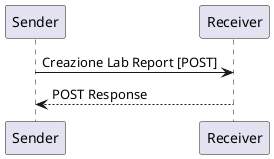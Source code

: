 @startuml
Sender -> Receiver: Creazione Lab Report [POST]
Receiver --> Sender: POST Response
@enduml